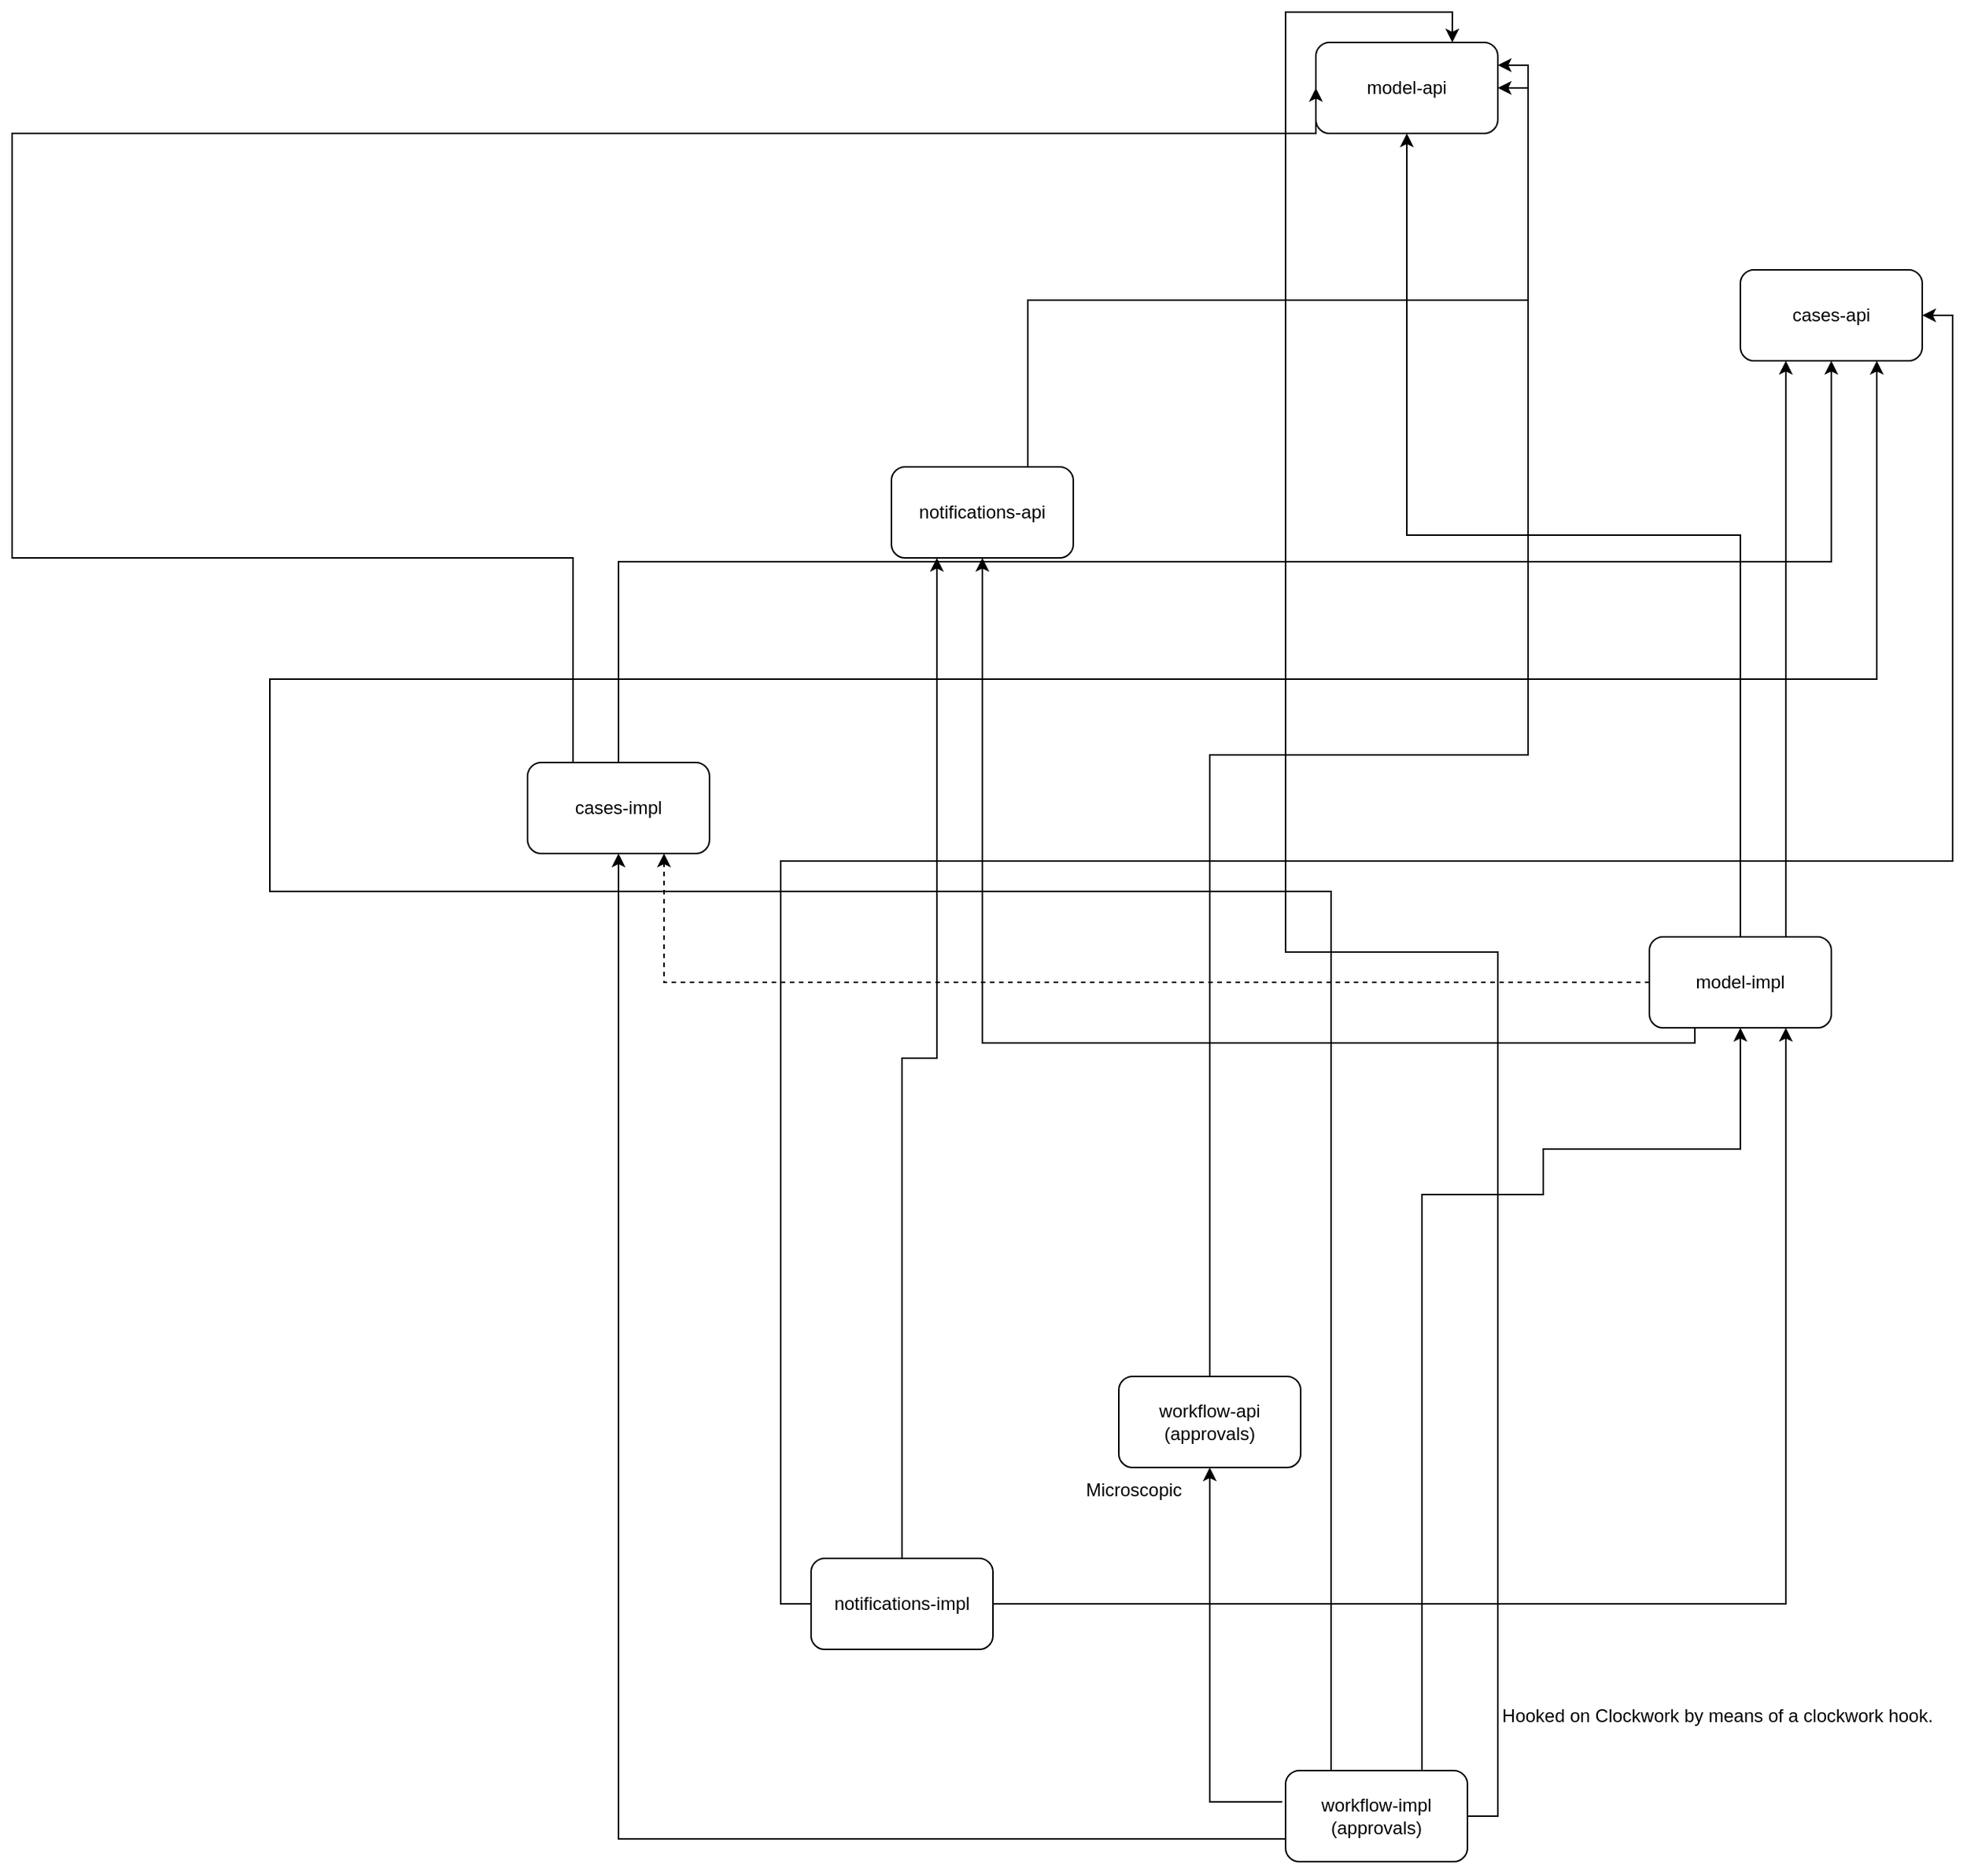 <mxfile version="16.5.1" type="device"><diagram id="hEg5AuvEKy5lORg-mvS-" name="Page-1"><mxGraphModel dx="1718" dy="1021" grid="1" gridSize="10" guides="1" tooltips="1" connect="1" arrows="1" fold="1" page="1" pageScale="1" pageWidth="827" pageHeight="1169" math="0" shadow="0"><root><mxCell id="0"/><mxCell id="1" parent="0"/><mxCell id="hqnrulm6zr_BisaaFHUl-4" style="edgeStyle=orthogonalEdgeStyle;rounded=0;orthogonalLoop=1;jettySize=auto;html=1;exitX=0.75;exitY=0;exitDx=0;exitDy=0;entryX=0.25;entryY=1;entryDx=0;entryDy=0;" parent="1" source="hqnrulm6zr_BisaaFHUl-1" target="hqnrulm6zr_BisaaFHUl-2" edge="1"><mxGeometry relative="1" as="geometry"><Array as="points"><mxPoint x="1470" y="320"/><mxPoint x="1470" y="320"/></Array></mxGeometry></mxCell><mxCell id="hqnrulm6zr_BisaaFHUl-5" style="edgeStyle=orthogonalEdgeStyle;rounded=0;orthogonalLoop=1;jettySize=auto;html=1;exitX=0.75;exitY=1;exitDx=0;exitDy=0;" parent="1" source="hqnrulm6zr_BisaaFHUl-1" target="hqnrulm6zr_BisaaFHUl-3" edge="1"><mxGeometry relative="1" as="geometry"><Array as="points"><mxPoint x="1410" y="700"/><mxPoint x="1410" y="710"/><mxPoint x="940" y="710"/></Array></mxGeometry></mxCell><mxCell id="hqnrulm6zr_BisaaFHUl-25" style="edgeStyle=orthogonalEdgeStyle;rounded=0;orthogonalLoop=1;jettySize=auto;html=1;exitX=0.5;exitY=0;exitDx=0;exitDy=0;entryX=0.5;entryY=1;entryDx=0;entryDy=0;" parent="1" source="hqnrulm6zr_BisaaFHUl-1" target="hqnrulm6zr_BisaaFHUl-6" edge="1"><mxGeometry relative="1" as="geometry"/></mxCell><mxCell id="dKMoa_tVKMQRrtDIV1hg-4" style="edgeStyle=orthogonalEdgeStyle;rounded=0;orthogonalLoop=1;jettySize=auto;html=1;exitX=0;exitY=0.5;exitDx=0;exitDy=0;entryX=0.75;entryY=1;entryDx=0;entryDy=0;dashed=1;" edge="1" parent="1" source="hqnrulm6zr_BisaaFHUl-1" target="hqnrulm6zr_BisaaFHUl-13"><mxGeometry relative="1" as="geometry"/></mxCell><mxCell id="hqnrulm6zr_BisaaFHUl-1" value="model-impl" style="rounded=1;whiteSpace=wrap;html=1;" parent="1" vertex="1"><mxGeometry x="1380" y="640" width="120" height="60" as="geometry"/></mxCell><mxCell id="hqnrulm6zr_BisaaFHUl-2" value="cases-api" style="rounded=1;whiteSpace=wrap;html=1;" parent="1" vertex="1"><mxGeometry x="1440" y="200" width="120" height="60" as="geometry"/></mxCell><mxCell id="hqnrulm6zr_BisaaFHUl-8" style="edgeStyle=orthogonalEdgeStyle;rounded=0;orthogonalLoop=1;jettySize=auto;html=1;exitX=0.75;exitY=0;exitDx=0;exitDy=0;entryX=1;entryY=0.5;entryDx=0;entryDy=0;" parent="1" source="hqnrulm6zr_BisaaFHUl-3" target="hqnrulm6zr_BisaaFHUl-6" edge="1"><mxGeometry relative="1" as="geometry"/></mxCell><mxCell id="hqnrulm6zr_BisaaFHUl-3" value="notifications-api" style="rounded=1;whiteSpace=wrap;html=1;" parent="1" vertex="1"><mxGeometry x="880" y="330" width="120" height="60" as="geometry"/></mxCell><mxCell id="hqnrulm6zr_BisaaFHUl-6" value="model-api" style="rounded=1;whiteSpace=wrap;html=1;" parent="1" vertex="1"><mxGeometry x="1160" y="50" width="120" height="60" as="geometry"/></mxCell><mxCell id="hqnrulm6zr_BisaaFHUl-10" style="edgeStyle=orthogonalEdgeStyle;rounded=0;orthogonalLoop=1;jettySize=auto;html=1;exitX=0.5;exitY=0;exitDx=0;exitDy=0;entryX=0.25;entryY=1;entryDx=0;entryDy=0;" parent="1" source="hqnrulm6zr_BisaaFHUl-9" target="hqnrulm6zr_BisaaFHUl-3" edge="1"><mxGeometry relative="1" as="geometry"/></mxCell><mxCell id="hqnrulm6zr_BisaaFHUl-11" style="edgeStyle=orthogonalEdgeStyle;rounded=0;orthogonalLoop=1;jettySize=auto;html=1;exitX=1;exitY=0.5;exitDx=0;exitDy=0;entryX=0.75;entryY=1;entryDx=0;entryDy=0;" parent="1" source="hqnrulm6zr_BisaaFHUl-9" target="hqnrulm6zr_BisaaFHUl-1" edge="1"><mxGeometry relative="1" as="geometry"/></mxCell><mxCell id="hqnrulm6zr_BisaaFHUl-12" style="edgeStyle=orthogonalEdgeStyle;rounded=0;orthogonalLoop=1;jettySize=auto;html=1;exitX=0;exitY=0.5;exitDx=0;exitDy=0;entryX=1;entryY=0.5;entryDx=0;entryDy=0;" parent="1" source="hqnrulm6zr_BisaaFHUl-9" target="hqnrulm6zr_BisaaFHUl-2" edge="1"><mxGeometry relative="1" as="geometry"><Array as="points"><mxPoint x="807" y="1080"/><mxPoint x="807" y="590"/><mxPoint x="1580" y="590"/><mxPoint x="1580" y="230"/></Array></mxGeometry></mxCell><mxCell id="hqnrulm6zr_BisaaFHUl-9" value="notifications-impl" style="rounded=1;whiteSpace=wrap;html=1;" parent="1" vertex="1"><mxGeometry x="827" y="1050" width="120" height="60" as="geometry"/></mxCell><mxCell id="hqnrulm6zr_BisaaFHUl-14" style="edgeStyle=orthogonalEdgeStyle;rounded=0;orthogonalLoop=1;jettySize=auto;html=1;exitX=0.5;exitY=0;exitDx=0;exitDy=0;" parent="1" source="hqnrulm6zr_BisaaFHUl-13" target="hqnrulm6zr_BisaaFHUl-2" edge="1"><mxGeometry relative="1" as="geometry"/></mxCell><mxCell id="hqnrulm6zr_BisaaFHUl-15" style="edgeStyle=orthogonalEdgeStyle;rounded=0;orthogonalLoop=1;jettySize=auto;html=1;exitX=0.25;exitY=0;exitDx=0;exitDy=0;entryX=0;entryY=0.5;entryDx=0;entryDy=0;" parent="1" source="hqnrulm6zr_BisaaFHUl-13" target="hqnrulm6zr_BisaaFHUl-6" edge="1"><mxGeometry relative="1" as="geometry"><Array as="points"><mxPoint x="670" y="390"/><mxPoint x="300" y="390"/><mxPoint x="300" y="110"/><mxPoint x="1160" y="110"/></Array></mxGeometry></mxCell><mxCell id="hqnrulm6zr_BisaaFHUl-13" value="cases-impl" style="rounded=1;whiteSpace=wrap;html=1;" parent="1" vertex="1"><mxGeometry x="640" y="525" width="120" height="60" as="geometry"/></mxCell><mxCell id="hqnrulm6zr_BisaaFHUl-18" style="edgeStyle=orthogonalEdgeStyle;rounded=0;orthogonalLoop=1;jettySize=auto;html=1;exitX=0.5;exitY=0;exitDx=0;exitDy=0;entryX=1;entryY=0.25;entryDx=0;entryDy=0;" parent="1" source="hqnrulm6zr_BisaaFHUl-16" target="hqnrulm6zr_BisaaFHUl-6" edge="1"><mxGeometry relative="1" as="geometry"/></mxCell><mxCell id="hqnrulm6zr_BisaaFHUl-16" value="workflow-api&lt;br&gt;(approvals)" style="rounded=1;whiteSpace=wrap;html=1;" parent="1" vertex="1"><mxGeometry x="1030" y="930" width="120" height="60" as="geometry"/></mxCell><mxCell id="hqnrulm6zr_BisaaFHUl-19" style="edgeStyle=orthogonalEdgeStyle;rounded=0;orthogonalLoop=1;jettySize=auto;html=1;exitX=-0.018;exitY=0.344;exitDx=0;exitDy=0;entryX=0.5;entryY=1;entryDx=0;entryDy=0;exitPerimeter=0;" parent="1" source="hqnrulm6zr_BisaaFHUl-17" target="hqnrulm6zr_BisaaFHUl-16" edge="1"><mxGeometry relative="1" as="geometry"><Array as="points"><mxPoint x="1090" y="1211"/></Array></mxGeometry></mxCell><mxCell id="hqnrulm6zr_BisaaFHUl-20" style="edgeStyle=orthogonalEdgeStyle;rounded=0;orthogonalLoop=1;jettySize=auto;html=1;exitX=0.25;exitY=1;exitDx=0;exitDy=0;entryX=0.75;entryY=1;entryDx=0;entryDy=0;" parent="1" source="hqnrulm6zr_BisaaFHUl-17" target="hqnrulm6zr_BisaaFHUl-2" edge="1"><mxGeometry relative="1" as="geometry"><Array as="points"><mxPoint x="750" y="610"/><mxPoint x="470" y="610"/><mxPoint x="470" y="470"/><mxPoint x="420" y="470"/></Array></mxGeometry></mxCell><mxCell id="hqnrulm6zr_BisaaFHUl-22" style="edgeStyle=orthogonalEdgeStyle;rounded=0;orthogonalLoop=1;jettySize=auto;html=1;exitX=0;exitY=0.75;exitDx=0;exitDy=0;entryX=0.5;entryY=1;entryDx=0;entryDy=0;" parent="1" source="hqnrulm6zr_BisaaFHUl-17" target="hqnrulm6zr_BisaaFHUl-13" edge="1"><mxGeometry relative="1" as="geometry"><Array as="points"><mxPoint x="700" y="1235"/></Array></mxGeometry></mxCell><mxCell id="hqnrulm6zr_BisaaFHUl-23" style="edgeStyle=orthogonalEdgeStyle;rounded=0;orthogonalLoop=1;jettySize=auto;html=1;exitX=1;exitY=0.5;exitDx=0;exitDy=0;entryX=0.75;entryY=0;entryDx=0;entryDy=0;" parent="1" source="hqnrulm6zr_BisaaFHUl-17" target="hqnrulm6zr_BisaaFHUl-6" edge="1"><mxGeometry relative="1" as="geometry"/></mxCell><mxCell id="hqnrulm6zr_BisaaFHUl-24" style="edgeStyle=orthogonalEdgeStyle;rounded=0;orthogonalLoop=1;jettySize=auto;html=1;exitX=0.75;exitY=0;exitDx=0;exitDy=0;entryX=0.5;entryY=1;entryDx=0;entryDy=0;" parent="1" source="hqnrulm6zr_BisaaFHUl-17" target="hqnrulm6zr_BisaaFHUl-1" edge="1"><mxGeometry relative="1" as="geometry"><Array as="points"><mxPoint x="1230" y="810"/><mxPoint x="1310" y="810"/><mxPoint x="1310" y="780"/><mxPoint x="1440" y="780"/></Array></mxGeometry></mxCell><mxCell id="hqnrulm6zr_BisaaFHUl-17" value="workflow-impl&lt;br&gt;(approvals)" style="rounded=1;whiteSpace=wrap;html=1;" parent="1" vertex="1"><mxGeometry x="1140" y="1190" width="120" height="60" as="geometry"/></mxCell><mxCell id="dKMoa_tVKMQRrtDIV1hg-1" value="Hooked on Clockwork by means of a clockwork hook." style="text;html=1;strokeColor=none;fillColor=none;align=center;verticalAlign=middle;whiteSpace=wrap;rounded=0;" vertex="1" parent="1"><mxGeometry x="1270" y="1139" width="310" height="30" as="geometry"/></mxCell><mxCell id="dKMoa_tVKMQRrtDIV1hg-2" value="Microscopic" style="text;html=1;strokeColor=none;fillColor=none;align=center;verticalAlign=middle;whiteSpace=wrap;rounded=0;" vertex="1" parent="1"><mxGeometry x="1010" y="990" width="60" height="30" as="geometry"/></mxCell></root></mxGraphModel></diagram></mxfile>